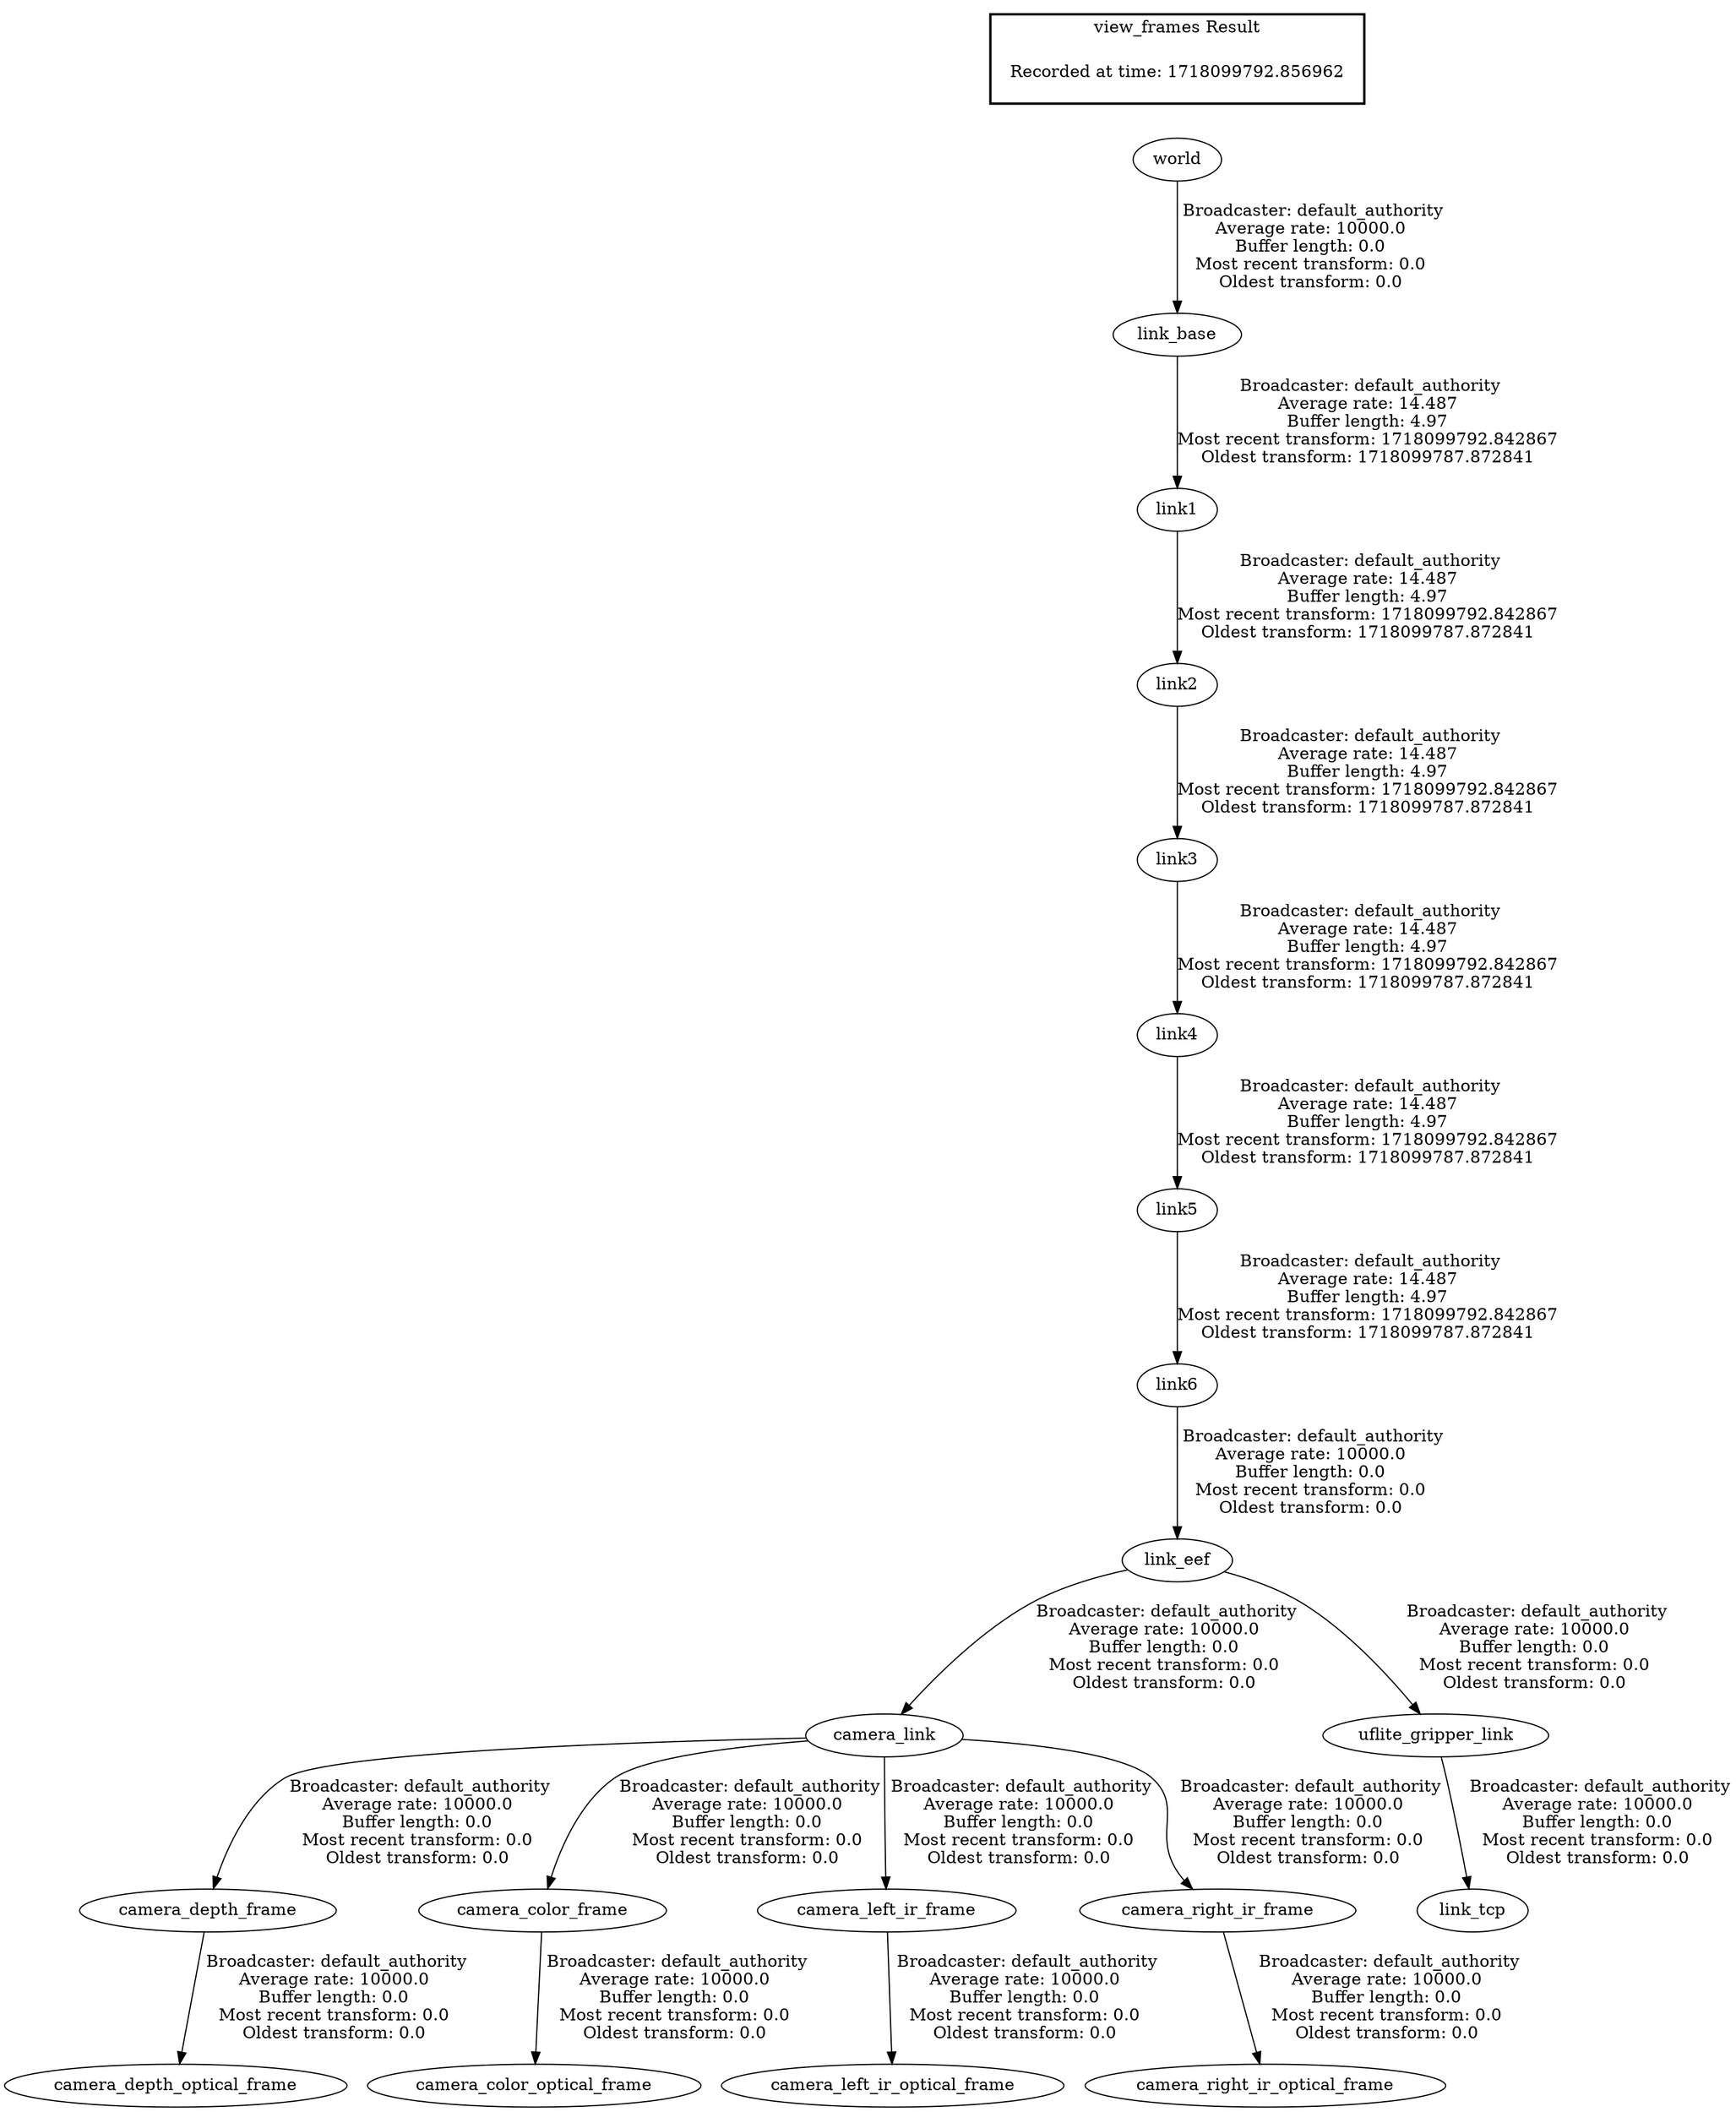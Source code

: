 digraph G {
"camera_link" -> "camera_depth_frame"[label=" Broadcaster: default_authority\nAverage rate: 10000.0\nBuffer length: 0.0\nMost recent transform: 0.0\nOldest transform: 0.0\n"];
"link_eef" -> "camera_link"[label=" Broadcaster: default_authority\nAverage rate: 10000.0\nBuffer length: 0.0\nMost recent transform: 0.0\nOldest transform: 0.0\n"];
"camera_depth_frame" -> "camera_depth_optical_frame"[label=" Broadcaster: default_authority\nAverage rate: 10000.0\nBuffer length: 0.0\nMost recent transform: 0.0\nOldest transform: 0.0\n"];
"camera_link" -> "camera_color_frame"[label=" Broadcaster: default_authority\nAverage rate: 10000.0\nBuffer length: 0.0\nMost recent transform: 0.0\nOldest transform: 0.0\n"];
"camera_color_frame" -> "camera_color_optical_frame"[label=" Broadcaster: default_authority\nAverage rate: 10000.0\nBuffer length: 0.0\nMost recent transform: 0.0\nOldest transform: 0.0\n"];
"camera_link" -> "camera_left_ir_frame"[label=" Broadcaster: default_authority\nAverage rate: 10000.0\nBuffer length: 0.0\nMost recent transform: 0.0\nOldest transform: 0.0\n"];
"camera_left_ir_frame" -> "camera_left_ir_optical_frame"[label=" Broadcaster: default_authority\nAverage rate: 10000.0\nBuffer length: 0.0\nMost recent transform: 0.0\nOldest transform: 0.0\n"];
"link6" -> "link_eef"[label=" Broadcaster: default_authority\nAverage rate: 10000.0\nBuffer length: 0.0\nMost recent transform: 0.0\nOldest transform: 0.0\n"];
"camera_link" -> "camera_right_ir_frame"[label=" Broadcaster: default_authority\nAverage rate: 10000.0\nBuffer length: 0.0\nMost recent transform: 0.0\nOldest transform: 0.0\n"];
"camera_right_ir_frame" -> "camera_right_ir_optical_frame"[label=" Broadcaster: default_authority\nAverage rate: 10000.0\nBuffer length: 0.0\nMost recent transform: 0.0\nOldest transform: 0.0\n"];
"link_eef" -> "uflite_gripper_link"[label=" Broadcaster: default_authority\nAverage rate: 10000.0\nBuffer length: 0.0\nMost recent transform: 0.0\nOldest transform: 0.0\n"];
"link5" -> "link6"[label=" Broadcaster: default_authority\nAverage rate: 14.487\nBuffer length: 4.97\nMost recent transform: 1718099792.842867\nOldest transform: 1718099787.872841\n"];
"uflite_gripper_link" -> "link_tcp"[label=" Broadcaster: default_authority\nAverage rate: 10000.0\nBuffer length: 0.0\nMost recent transform: 0.0\nOldest transform: 0.0\n"];
"world" -> "link_base"[label=" Broadcaster: default_authority\nAverage rate: 10000.0\nBuffer length: 0.0\nMost recent transform: 0.0\nOldest transform: 0.0\n"];
"link_base" -> "link1"[label=" Broadcaster: default_authority\nAverage rate: 14.487\nBuffer length: 4.97\nMost recent transform: 1718099792.842867\nOldest transform: 1718099787.872841\n"];
"link1" -> "link2"[label=" Broadcaster: default_authority\nAverage rate: 14.487\nBuffer length: 4.97\nMost recent transform: 1718099792.842867\nOldest transform: 1718099787.872841\n"];
"link2" -> "link3"[label=" Broadcaster: default_authority\nAverage rate: 14.487\nBuffer length: 4.97\nMost recent transform: 1718099792.842867\nOldest transform: 1718099787.872841\n"];
"link3" -> "link4"[label=" Broadcaster: default_authority\nAverage rate: 14.487\nBuffer length: 4.97\nMost recent transform: 1718099792.842867\nOldest transform: 1718099787.872841\n"];
"link4" -> "link5"[label=" Broadcaster: default_authority\nAverage rate: 14.487\nBuffer length: 4.97\nMost recent transform: 1718099792.842867\nOldest transform: 1718099787.872841\n"];
edge [style=invis];
 subgraph cluster_legend { style=bold; color=black; label ="view_frames Result";
"Recorded at time: 1718099792.856962"[ shape=plaintext ] ;
}->"world";
}